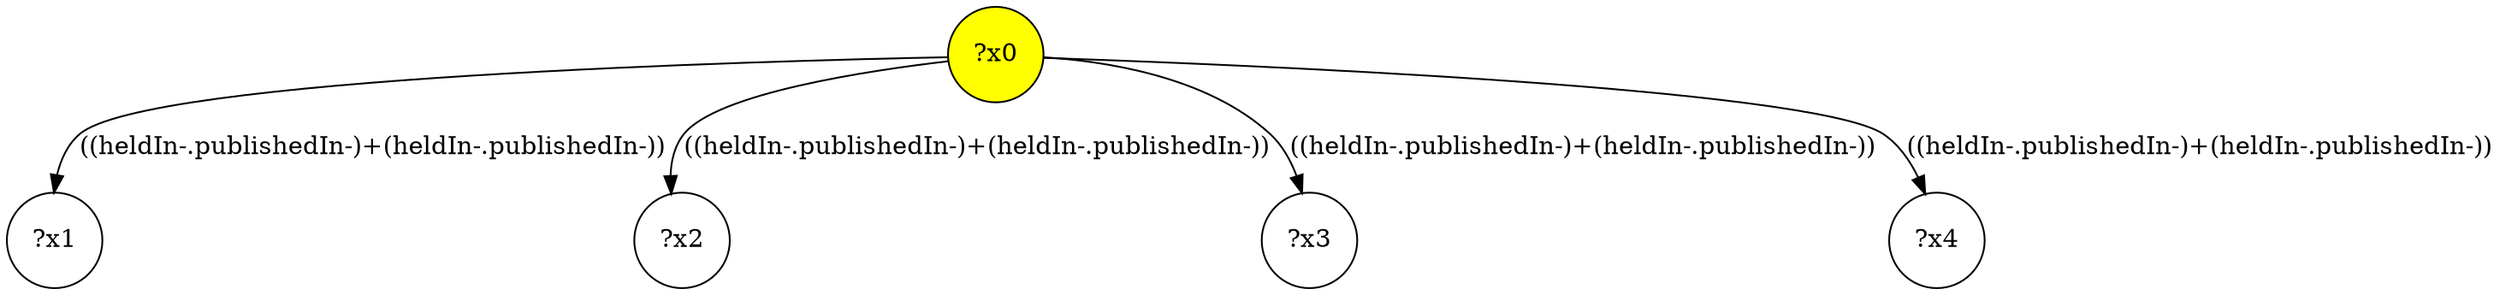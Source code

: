 digraph g {
	x0 [fillcolor="yellow", style="filled," shape=circle, label="?x0"];
	x1 [shape=circle, label="?x1"];
	x0 -> x1 [label="((heldIn-.publishedIn-)+(heldIn-.publishedIn-))"];
	x2 [shape=circle, label="?x2"];
	x0 -> x2 [label="((heldIn-.publishedIn-)+(heldIn-.publishedIn-))"];
	x3 [shape=circle, label="?x3"];
	x0 -> x3 [label="((heldIn-.publishedIn-)+(heldIn-.publishedIn-))"];
	x4 [shape=circle, label="?x4"];
	x0 -> x4 [label="((heldIn-.publishedIn-)+(heldIn-.publishedIn-))"];
}
